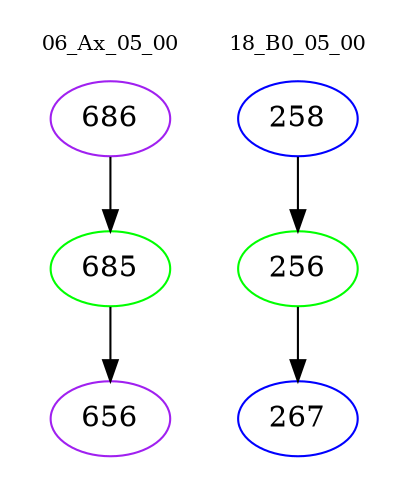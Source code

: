 digraph{
subgraph cluster_0 {
color = white
label = "06_Ax_05_00";
fontsize=10;
T0_686 [label="686", color="purple"]
T0_686 -> T0_685 [color="black"]
T0_685 [label="685", color="green"]
T0_685 -> T0_656 [color="black"]
T0_656 [label="656", color="purple"]
}
subgraph cluster_1 {
color = white
label = "18_B0_05_00";
fontsize=10;
T1_258 [label="258", color="blue"]
T1_258 -> T1_256 [color="black"]
T1_256 [label="256", color="green"]
T1_256 -> T1_267 [color="black"]
T1_267 [label="267", color="blue"]
}
}
